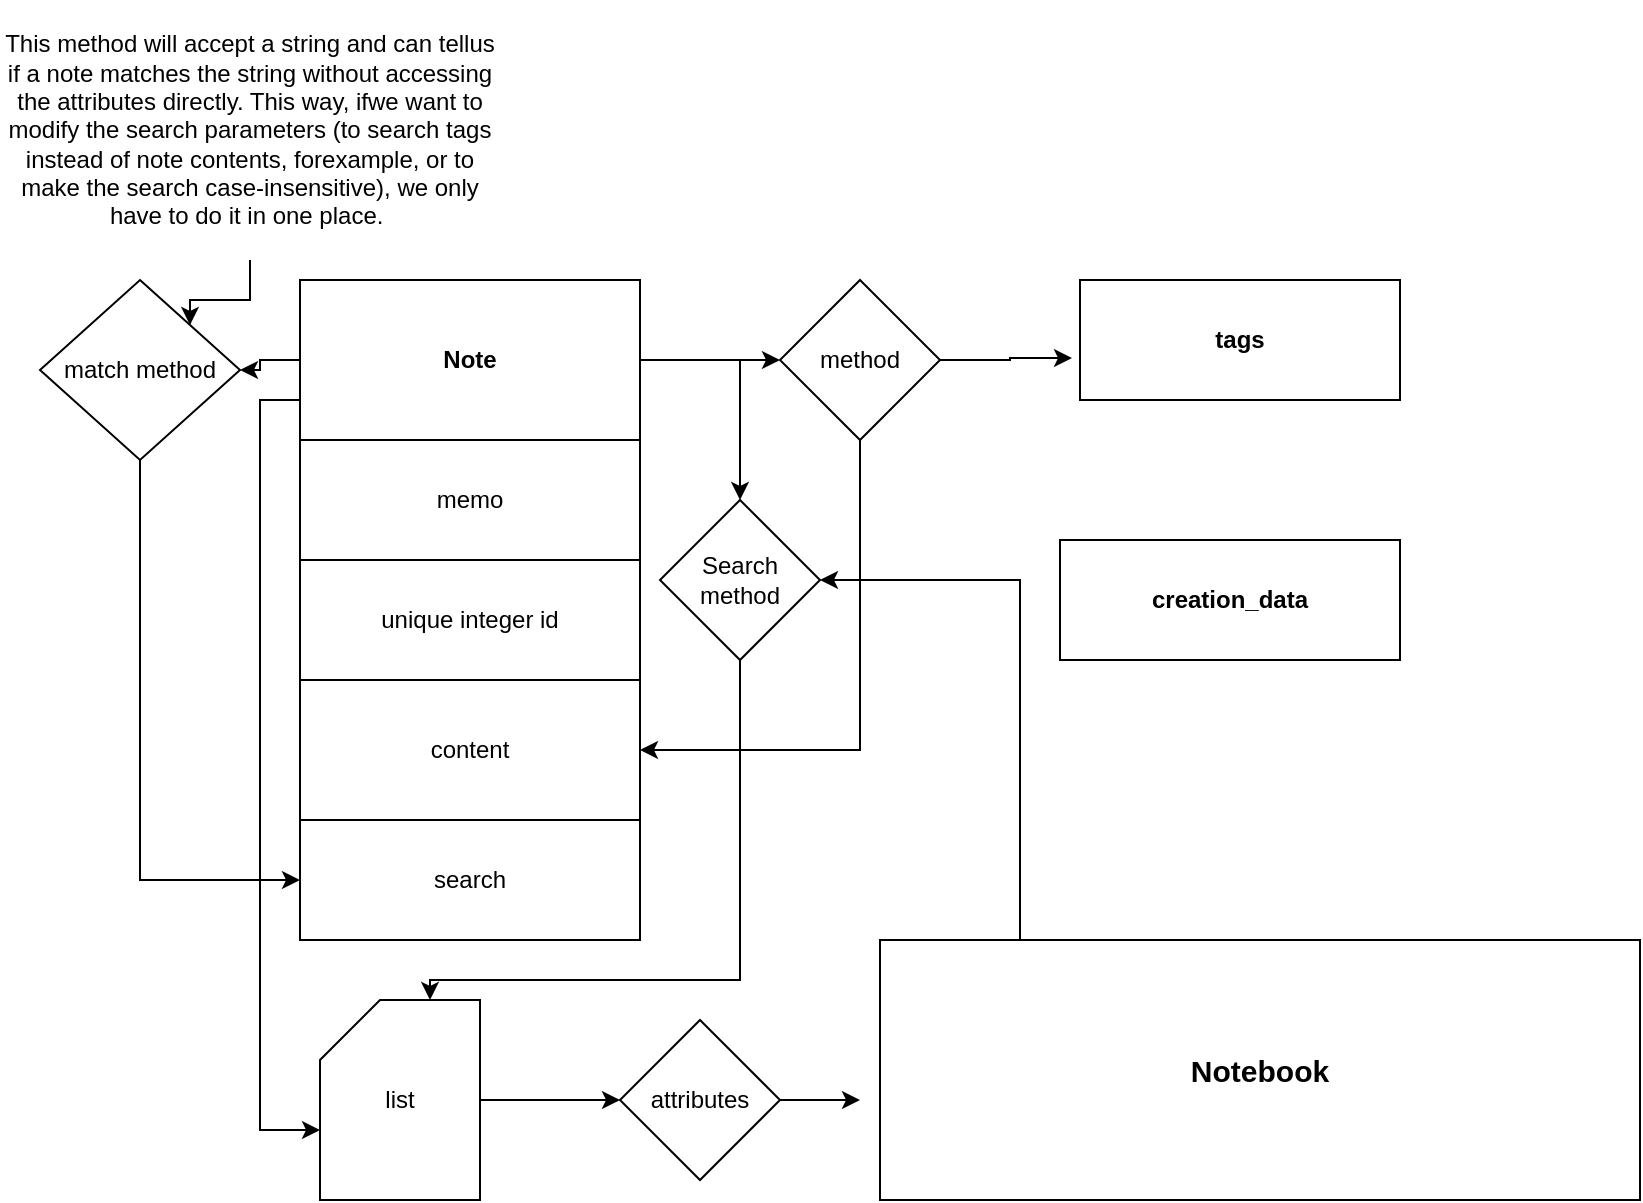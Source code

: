 <mxfile version="10.8.9" type="github"><diagram id="dq0dMCR2mZYXKTviqmT9" name="Page-1"><mxGraphModel dx="918" dy="515" grid="1" gridSize="10" guides="1" tooltips="1" connect="1" arrows="1" fold="1" page="1" pageScale="1" pageWidth="850" pageHeight="1100" math="0" shadow="0"><root><mxCell id="0"/><mxCell id="1" parent="0"/><mxCell id="bLk_2_MreS8ZqErxpLec-11" style="edgeStyle=orthogonalEdgeStyle;rounded=0;orthogonalLoop=1;jettySize=auto;html=1;entryX=0;entryY=0.5;entryDx=0;entryDy=0;" edge="1" parent="1" source="bLk_2_MreS8ZqErxpLec-2" target="bLk_2_MreS8ZqErxpLec-8"><mxGeometry relative="1" as="geometry"/></mxCell><mxCell id="bLk_2_MreS8ZqErxpLec-13" style="edgeStyle=orthogonalEdgeStyle;rounded=0;orthogonalLoop=1;jettySize=auto;html=1;entryX=1;entryY=0.5;entryDx=0;entryDy=0;" edge="1" parent="1" source="bLk_2_MreS8ZqErxpLec-2" target="bLk_2_MreS8ZqErxpLec-12"><mxGeometry relative="1" as="geometry"/></mxCell><mxCell id="bLk_2_MreS8ZqErxpLec-24" style="edgeStyle=orthogonalEdgeStyle;rounded=0;orthogonalLoop=1;jettySize=auto;html=1;entryX=0;entryY=0;entryDx=0;entryDy=65;entryPerimeter=0;exitX=0;exitY=0.75;exitDx=0;exitDy=0;" edge="1" parent="1" source="bLk_2_MreS8ZqErxpLec-2" target="bLk_2_MreS8ZqErxpLec-19"><mxGeometry relative="1" as="geometry"><Array as="points"><mxPoint x="130" y="200"/><mxPoint x="130" y="565"/></Array></mxGeometry></mxCell><mxCell id="bLk_2_MreS8ZqErxpLec-27" style="edgeStyle=orthogonalEdgeStyle;rounded=0;orthogonalLoop=1;jettySize=auto;html=1;entryX=0.5;entryY=0;entryDx=0;entryDy=0;" edge="1" parent="1" source="bLk_2_MreS8ZqErxpLec-2" target="bLk_2_MreS8ZqErxpLec-25"><mxGeometry relative="1" as="geometry"/></mxCell><mxCell id="bLk_2_MreS8ZqErxpLec-2" value="&lt;b&gt;Note&lt;/b&gt;" style="rounded=0;whiteSpace=wrap;html=1;" vertex="1" parent="1"><mxGeometry x="150" y="140" width="170" height="80" as="geometry"/></mxCell><mxCell id="bLk_2_MreS8ZqErxpLec-3" value="memo" style="rounded=0;whiteSpace=wrap;html=1;" vertex="1" parent="1"><mxGeometry x="150" y="220" width="170" height="60" as="geometry"/></mxCell><mxCell id="bLk_2_MreS8ZqErxpLec-4" value="&lt;b&gt;tags&lt;/b&gt;" style="rounded=0;whiteSpace=wrap;html=1;" vertex="1" parent="1"><mxGeometry x="540" y="140" width="160" height="60" as="geometry"/></mxCell><mxCell id="bLk_2_MreS8ZqErxpLec-5" value="&lt;b&gt;creation_data&lt;/b&gt;" style="rounded=0;whiteSpace=wrap;html=1;" vertex="1" parent="1"><mxGeometry x="530" y="270" width="170" height="60" as="geometry"/></mxCell><mxCell id="bLk_2_MreS8ZqErxpLec-6" value="unique integer id" style="rounded=0;whiteSpace=wrap;html=1;" vertex="1" parent="1"><mxGeometry x="150" y="280" width="170" height="60" as="geometry"/></mxCell><mxCell id="bLk_2_MreS8ZqErxpLec-7" value="content" style="rounded=0;whiteSpace=wrap;html=1;" vertex="1" parent="1"><mxGeometry x="150" y="340" width="170" height="70" as="geometry"/></mxCell><mxCell id="bLk_2_MreS8ZqErxpLec-9" style="edgeStyle=orthogonalEdgeStyle;rounded=0;orthogonalLoop=1;jettySize=auto;html=1;entryX=-0.025;entryY=0.65;entryDx=0;entryDy=0;entryPerimeter=0;" edge="1" parent="1" source="bLk_2_MreS8ZqErxpLec-8" target="bLk_2_MreS8ZqErxpLec-4"><mxGeometry relative="1" as="geometry"/></mxCell><mxCell id="bLk_2_MreS8ZqErxpLec-10" style="edgeStyle=orthogonalEdgeStyle;rounded=0;orthogonalLoop=1;jettySize=auto;html=1;entryX=1;entryY=0.5;entryDx=0;entryDy=0;" edge="1" parent="1" source="bLk_2_MreS8ZqErxpLec-8" target="bLk_2_MreS8ZqErxpLec-7"><mxGeometry relative="1" as="geometry"><mxPoint x="430" y="380" as="targetPoint"/><Array as="points"><mxPoint x="430" y="375"/></Array></mxGeometry></mxCell><mxCell id="bLk_2_MreS8ZqErxpLec-8" value="method" style="rhombus;whiteSpace=wrap;html=1;" vertex="1" parent="1"><mxGeometry x="390" y="140" width="80" height="80" as="geometry"/></mxCell><mxCell id="bLk_2_MreS8ZqErxpLec-15" style="edgeStyle=orthogonalEdgeStyle;rounded=0;orthogonalLoop=1;jettySize=auto;html=1;entryX=0;entryY=0.5;entryDx=0;entryDy=0;" edge="1" parent="1" source="bLk_2_MreS8ZqErxpLec-12" target="bLk_2_MreS8ZqErxpLec-14"><mxGeometry relative="1" as="geometry"><Array as="points"><mxPoint x="70" y="440"/></Array></mxGeometry></mxCell><mxCell id="bLk_2_MreS8ZqErxpLec-12" value="match method" style="rhombus;whiteSpace=wrap;html=1;" vertex="1" parent="1"><mxGeometry x="20" y="140" width="100" height="90" as="geometry"/></mxCell><mxCell id="bLk_2_MreS8ZqErxpLec-14" value="search" style="rounded=0;whiteSpace=wrap;html=1;" vertex="1" parent="1"><mxGeometry x="150" y="410" width="170" height="60" as="geometry"/></mxCell><mxCell id="bLk_2_MreS8ZqErxpLec-17" style="edgeStyle=orthogonalEdgeStyle;rounded=0;orthogonalLoop=1;jettySize=auto;html=1;entryX=1;entryY=0;entryDx=0;entryDy=0;" edge="1" parent="1" source="bLk_2_MreS8ZqErxpLec-16" target="bLk_2_MreS8ZqErxpLec-12"><mxGeometry relative="1" as="geometry"/></mxCell><mxCell id="bLk_2_MreS8ZqErxpLec-16" value="&lt;div title=&quot;Page 73&quot;&gt;&lt;div&gt;&lt;div&gt;&lt;p&gt;&lt;span&gt;This method will accept a string and can tellus if a note matches the string without accessing the attributes directly. This way, ifwe want to modify the search parameters (to search tags instead of note contents, forexample, or to make the search case-insensitive), we only have to do it in one place.&amp;nbsp;&lt;/span&gt;&lt;/p&gt;&lt;/div&gt;&lt;/div&gt;&lt;/div&gt;" style="text;html=1;strokeColor=none;fillColor=none;align=center;verticalAlign=middle;whiteSpace=wrap;rounded=0;" vertex="1" parent="1"><mxGeometry width="250" height="130" as="geometry"/></mxCell><mxCell id="bLk_2_MreS8ZqErxpLec-26" style="edgeStyle=orthogonalEdgeStyle;rounded=0;orthogonalLoop=1;jettySize=auto;html=1;entryX=1;entryY=0.5;entryDx=0;entryDy=0;exitX=0.25;exitY=0;exitDx=0;exitDy=0;" edge="1" parent="1" source="bLk_2_MreS8ZqErxpLec-18" target="bLk_2_MreS8ZqErxpLec-25"><mxGeometry relative="1" as="geometry"><Array as="points"><mxPoint x="510" y="470"/><mxPoint x="510" y="290"/></Array></mxGeometry></mxCell><mxCell id="bLk_2_MreS8ZqErxpLec-18" value="&lt;font style=&quot;font-size: 15px&quot;&gt;&lt;b&gt;Notebook&lt;/b&gt;&lt;/font&gt;" style="rounded=0;whiteSpace=wrap;html=1;" vertex="1" parent="1"><mxGeometry x="440" y="470" width="380" height="130" as="geometry"/></mxCell><mxCell id="bLk_2_MreS8ZqErxpLec-22" style="edgeStyle=orthogonalEdgeStyle;rounded=0;orthogonalLoop=1;jettySize=auto;html=1;entryX=0;entryY=0.5;entryDx=0;entryDy=0;" edge="1" parent="1" source="bLk_2_MreS8ZqErxpLec-19" target="bLk_2_MreS8ZqErxpLec-21"><mxGeometry relative="1" as="geometry"/></mxCell><mxCell id="bLk_2_MreS8ZqErxpLec-19" value="list" style="shape=card;whiteSpace=wrap;html=1;" vertex="1" parent="1"><mxGeometry x="160" y="500" width="80" height="100" as="geometry"/></mxCell><mxCell id="bLk_2_MreS8ZqErxpLec-23" style="edgeStyle=orthogonalEdgeStyle;rounded=0;orthogonalLoop=1;jettySize=auto;html=1;" edge="1" parent="1" source="bLk_2_MreS8ZqErxpLec-21"><mxGeometry relative="1" as="geometry"><mxPoint x="430" y="550" as="targetPoint"/></mxGeometry></mxCell><mxCell id="bLk_2_MreS8ZqErxpLec-21" value="attributes" style="rhombus;whiteSpace=wrap;html=1;" vertex="1" parent="1"><mxGeometry x="310" y="510" width="80" height="80" as="geometry"/></mxCell><mxCell id="bLk_2_MreS8ZqErxpLec-29" style="edgeStyle=orthogonalEdgeStyle;rounded=0;orthogonalLoop=1;jettySize=auto;html=1;entryX=0;entryY=0;entryDx=55;entryDy=0;entryPerimeter=0;exitX=0.5;exitY=1;exitDx=0;exitDy=0;" edge="1" parent="1" source="bLk_2_MreS8ZqErxpLec-25" target="bLk_2_MreS8ZqErxpLec-19"><mxGeometry relative="1" as="geometry"><Array as="points"><mxPoint x="370" y="490"/><mxPoint x="215" y="490"/></Array></mxGeometry></mxCell><mxCell id="bLk_2_MreS8ZqErxpLec-25" value="Search method" style="rhombus;whiteSpace=wrap;html=1;" vertex="1" parent="1"><mxGeometry x="330" y="250" width="80" height="80" as="geometry"/></mxCell></root></mxGraphModel></diagram></mxfile>